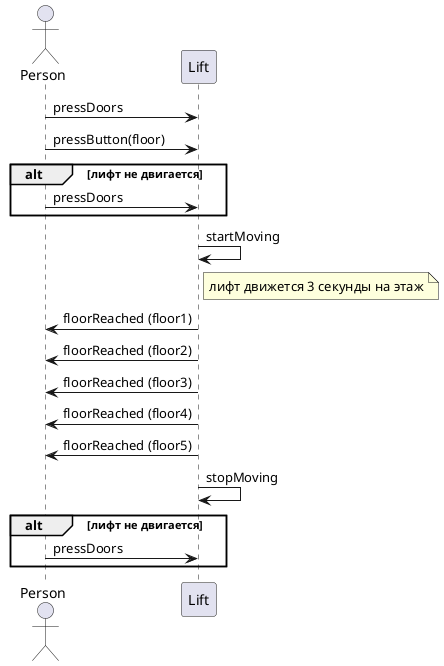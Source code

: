 @startuml
actor Person
participant Lift

' Пассажир нажимает кнопку для закрытия дверей
Person -> Lift : pressDoors

' Пассажир выбирает этаж
Person -> Lift : pressButton(floor)

alt лифт не двигается
  Person -> Lift : pressDoors
end

' Лифт закрывает двери и начинает движение
Lift -> Lift : startMoving
note right of Lift : лифт движется 3 секунды на этаж

' Лифт сообщает о проезжаемых этажах
Lift -> Person : floorReached (floor1)
Lift -> Person : floorReached (floor2)
Lift -> Person : floorReached (floor3)
Lift -> Person : floorReached (floor4)
Lift -> Person : floorReached (floor5)

' Лифт останавливается
Lift -> Lift : stopMoving

alt лифт не двигается
  Person -> Lift : pressDoors
end
@enduml
